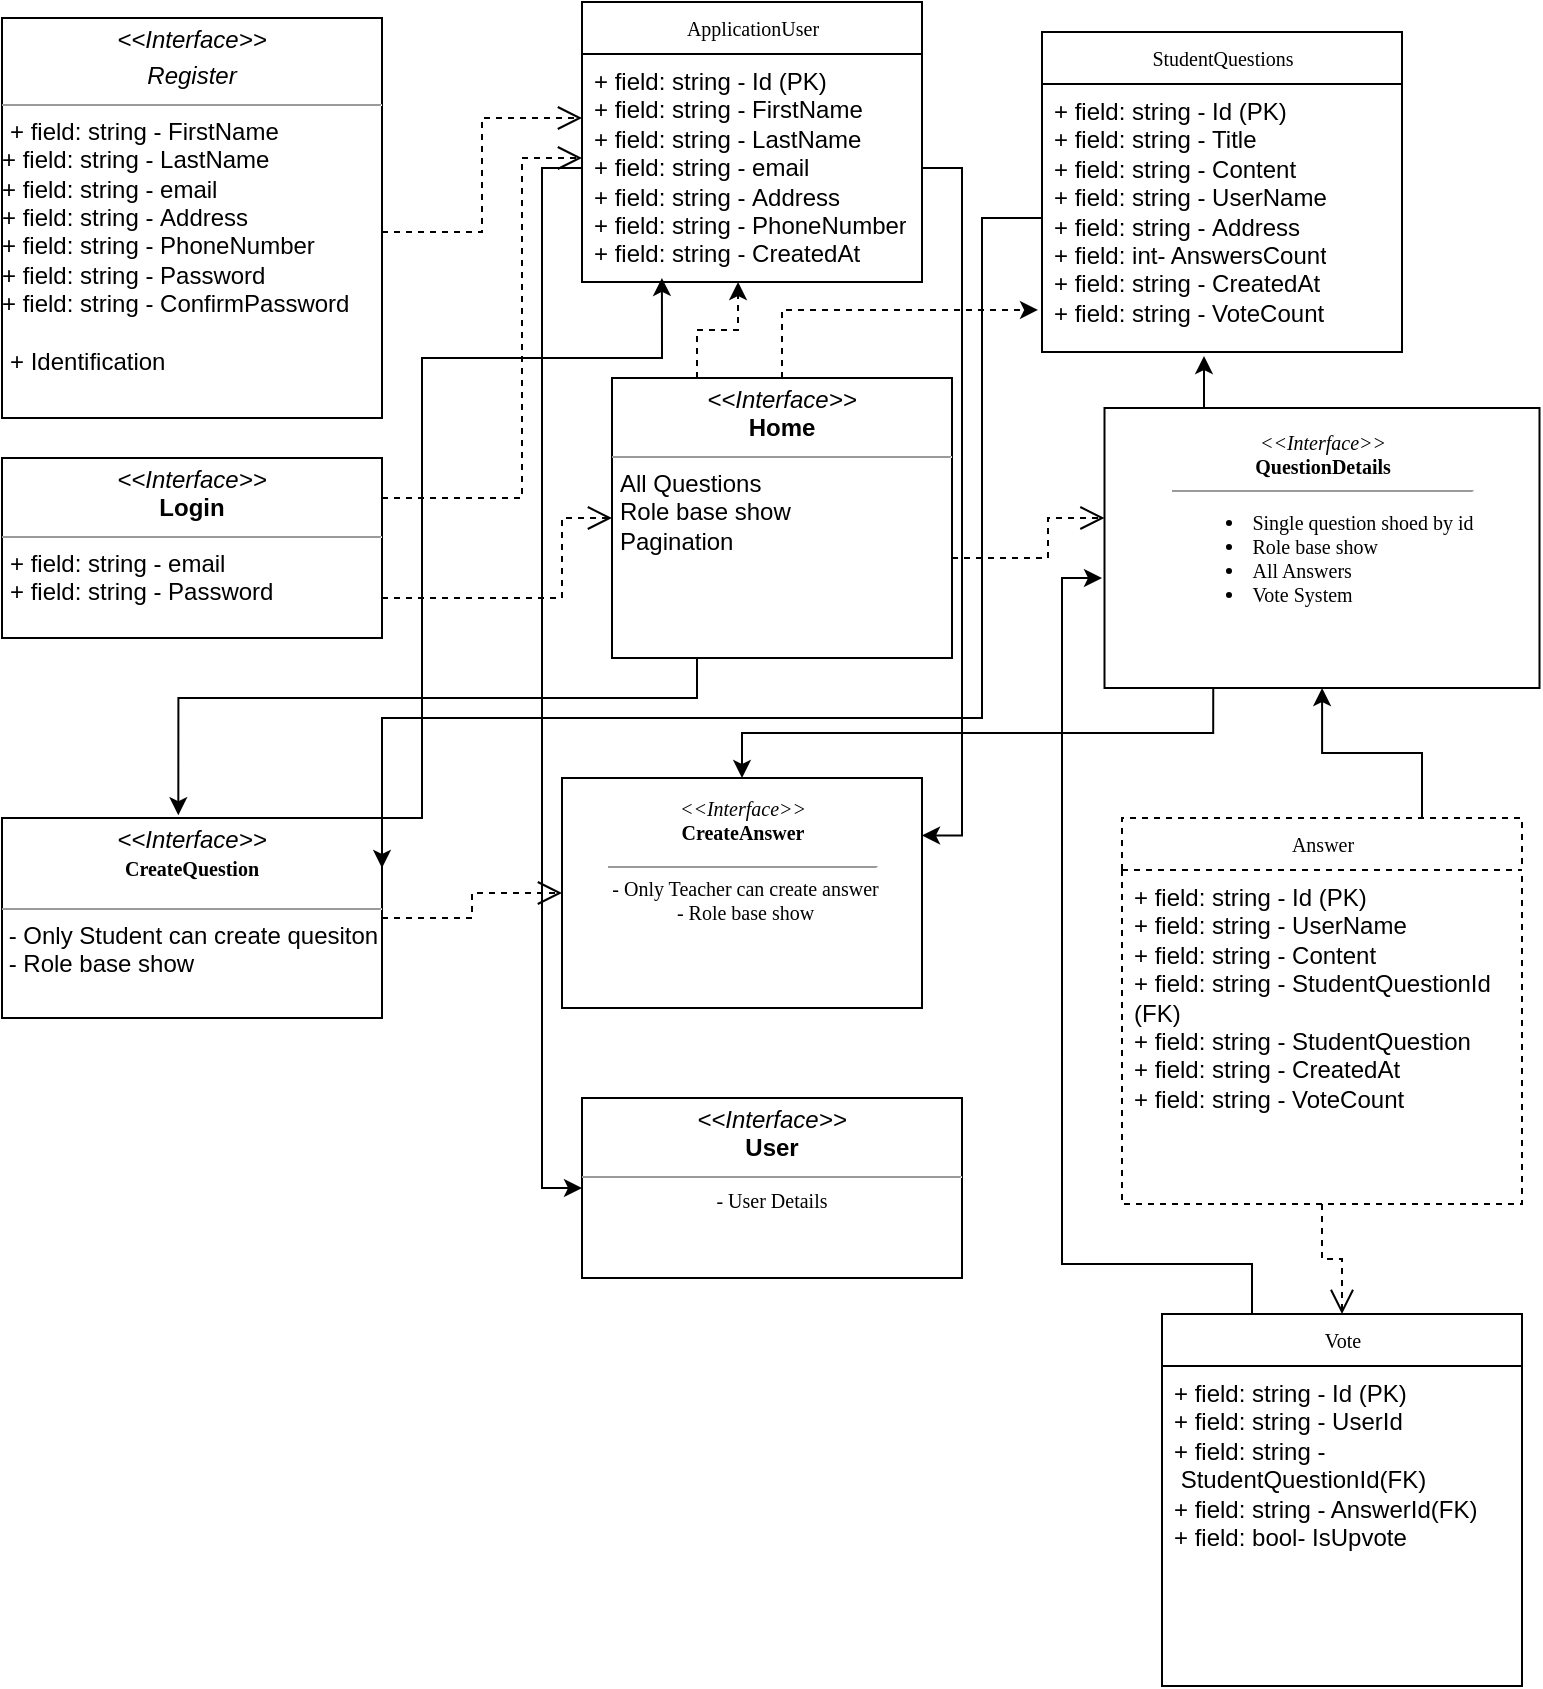 <mxfile version="24.4.13" type="device">
  <diagram name="Page-1" id="c4acf3e9-155e-7222-9cf6-157b1a14988f">
    <mxGraphModel dx="800" dy="425" grid="1" gridSize="10" guides="1" tooltips="1" connect="1" arrows="1" fold="1" page="1" pageScale="1" pageWidth="850" pageHeight="1100" background="none" math="0" shadow="0">
      <root>
        <mxCell id="0" />
        <mxCell id="1" parent="0" />
        <mxCell id="lR-lPLE92mLA99ciqeRs-10" style="edgeStyle=orthogonalEdgeStyle;rounded=0;orthogonalLoop=1;jettySize=auto;html=1;exitX=0.25;exitY=0;exitDx=0;exitDy=0;entryX=0;entryY=0.75;entryDx=0;entryDy=0;" edge="1" parent="1" source="17acba5748e5396b-2">
          <mxGeometry relative="1" as="geometry">
            <mxPoint x="685" y="673" as="sourcePoint" />
            <mxPoint x="610" y="330" as="targetPoint" />
            <Array as="points">
              <mxPoint x="685" y="673" />
              <mxPoint x="590" y="673" />
              <mxPoint x="590" y="330" />
            </Array>
          </mxGeometry>
        </mxCell>
        <mxCell id="17acba5748e5396b-2" value="Vote" style="swimlane;html=1;fontStyle=0;childLayout=stackLayout;horizontal=1;startSize=26;fillColor=none;horizontalStack=0;resizeParent=1;resizeLast=0;collapsible=1;marginBottom=0;swimlaneFillColor=#ffffff;rounded=0;shadow=0;comic=0;labelBackgroundColor=none;strokeWidth=1;fontFamily=Verdana;fontSize=10;align=center;" parent="1" vertex="1">
          <mxGeometry x="640" y="698" width="180" height="186" as="geometry" />
        </mxCell>
        <mxCell id="17acba5748e5396b-9" value="+ field: string - Id (PK)&lt;div&gt;+ field: string -&amp;nbsp;UserId&lt;br&gt;&lt;div&gt;+ field: string -&amp;nbsp;StudentQuestionId(FK)&lt;br&gt;&lt;/div&gt;&lt;div&gt;+ field: string - AnswerId(FK)&lt;/div&gt;&lt;/div&gt;&lt;div&gt;+ field: bool-&amp;nbsp;IsUpvote&lt;/div&gt;" style="text;html=1;strokeColor=none;fillColor=none;align=left;verticalAlign=top;spacingLeft=4;spacingRight=4;whiteSpace=wrap;overflow=hidden;rotatable=0;points=[[0,0.5],[1,0.5]];portConstraint=eastwest;" parent="17acba5748e5396b-2" vertex="1">
          <mxGeometry y="26" width="180" height="154" as="geometry" />
        </mxCell>
        <mxCell id="17acba5748e5396b-20" value="ApplicationUser" style="swimlane;html=1;fontStyle=0;childLayout=stackLayout;horizontal=1;startSize=26;fillColor=none;horizontalStack=0;resizeParent=1;resizeLast=0;collapsible=1;marginBottom=0;swimlaneFillColor=#ffffff;rounded=0;shadow=0;comic=0;labelBackgroundColor=none;strokeWidth=1;fontFamily=Verdana;fontSize=10;align=center;" parent="1" vertex="1">
          <mxGeometry x="350" y="42" width="170" height="140" as="geometry" />
        </mxCell>
        <mxCell id="17acba5748e5396b-24" value="&lt;div&gt;&lt;br&gt;&lt;/div&gt;" style="text;html=1;strokeColor=none;fillColor=none;align=left;verticalAlign=top;spacingLeft=4;spacingRight=4;whiteSpace=wrap;overflow=hidden;rotatable=0;points=[[0,0.5],[1,0.5]];portConstraint=eastwest;" parent="17acba5748e5396b-20" vertex="1">
          <mxGeometry y="26" width="170" as="geometry" />
        </mxCell>
        <mxCell id="17acba5748e5396b-30" value="StudentQuestions" style="swimlane;html=1;fontStyle=0;childLayout=stackLayout;horizontal=1;startSize=26;fillColor=none;horizontalStack=0;resizeParent=1;resizeLast=0;collapsible=1;marginBottom=0;swimlaneFillColor=#ffffff;rounded=0;shadow=0;comic=0;labelBackgroundColor=none;strokeWidth=1;fontFamily=Verdana;fontSize=10;align=center;" parent="1" vertex="1">
          <mxGeometry x="580" y="57" width="180" height="160" as="geometry" />
        </mxCell>
        <mxCell id="17acba5748e5396b-31" value="+ field: string - Id (PK)&lt;div&gt;+ field: string -&amp;nbsp;Title&lt;br&gt;&lt;div&gt;+ field: string -&amp;nbsp;Content&lt;br&gt;&lt;/div&gt;&lt;div&gt;+ field: string - UserName&lt;br&gt;&lt;/div&gt;&lt;div&gt;+ field: string -&amp;nbsp;Address&lt;br&gt;&lt;/div&gt;&lt;div&gt;+ field: int- AnswersCount&lt;br&gt;&lt;/div&gt;&lt;div&gt;+ field: string -&amp;nbsp;CreatedAt&lt;/div&gt;&lt;/div&gt;&lt;div&gt;+ field: string -&amp;nbsp;VoteCount&lt;br&gt;&lt;/div&gt;" style="text;html=1;strokeColor=none;fillColor=none;align=left;verticalAlign=top;spacingLeft=4;spacingRight=4;whiteSpace=wrap;overflow=hidden;rotatable=0;points=[[0,0.5],[1,0.5]];portConstraint=eastwest;" parent="17acba5748e5396b-30" vertex="1">
          <mxGeometry y="26" width="180" height="134" as="geometry" />
        </mxCell>
        <mxCell id="5d2195bd80daf111-41" style="edgeStyle=orthogonalEdgeStyle;rounded=0;html=1;dashed=1;labelBackgroundColor=none;startFill=0;endArrow=open;endFill=0;endSize=10;fontFamily=Verdana;fontSize=10;" parent="1" source="5d2195bd80daf111-5" target="17acba5748e5396b-2" edge="1">
          <mxGeometry relative="1" as="geometry">
            <Array as="points" />
          </mxGeometry>
        </mxCell>
        <mxCell id="lR-lPLE92mLA99ciqeRs-9" style="edgeStyle=orthogonalEdgeStyle;rounded=0;orthogonalLoop=1;jettySize=auto;html=1;exitX=0.75;exitY=0;exitDx=0;exitDy=0;" edge="1" parent="1" source="5d2195bd80daf111-5" target="5d2195bd80daf111-17">
          <mxGeometry relative="1" as="geometry" />
        </mxCell>
        <mxCell id="5d2195bd80daf111-5" value="Answer" style="swimlane;html=1;fontStyle=0;childLayout=stackLayout;horizontal=1;startSize=26;fillColor=none;horizontalStack=0;resizeParent=1;resizeLast=0;collapsible=1;marginBottom=0;swimlaneFillColor=#ffffff;rounded=0;shadow=0;comic=0;labelBackgroundColor=none;strokeWidth=1;fontFamily=Verdana;fontSize=10;align=center;dashed=1;" parent="1" vertex="1">
          <mxGeometry x="620" y="450" width="200" height="193" as="geometry" />
        </mxCell>
        <mxCell id="5d2195bd80daf111-6" value="+ field: string - Id (PK)&lt;div&gt;+ field: string -&amp;nbsp;UserName&lt;br&gt;&lt;div&gt;+ field: string -&amp;nbsp;Content&lt;br&gt;&lt;/div&gt;&lt;div&gt;+ field: string - StudentQuestionId (FK)&lt;br&gt;&lt;/div&gt;&lt;div&gt;+ field: string -&amp;nbsp;StudentQuestion&lt;/div&gt;&lt;div&gt;+ field: string -&amp;nbsp;CreatedAt&lt;/div&gt;&lt;/div&gt;&lt;div&gt;+ field: string -&amp;nbsp;VoteCount&lt;/div&gt;" style="text;html=1;strokeColor=none;fillColor=none;align=left;verticalAlign=top;spacingLeft=4;spacingRight=4;whiteSpace=wrap;overflow=hidden;rotatable=0;points=[[0,0.5],[1,0.5]];portConstraint=eastwest;" parent="5d2195bd80daf111-5" vertex="1">
          <mxGeometry y="26" width="200" height="164" as="geometry" />
        </mxCell>
        <mxCell id="5d2195bd80daf111-10" value="&lt;p style=&quot;margin:0px;margin-top:4px;text-align:center;&quot;&gt;&lt;i&gt;&amp;lt;&amp;lt;Interface&amp;gt;&amp;gt;&lt;/i&gt;&lt;br&gt;&lt;b&gt;User&lt;/b&gt;&lt;/p&gt;&lt;hr size=&quot;1&quot;&gt;&lt;div style=&quot;font-family: Verdana; font-size: 10px; text-align: center;&quot;&gt;- User Details&lt;/div&gt;" style="verticalAlign=top;align=left;overflow=fill;fontSize=12;fontFamily=Helvetica;html=1;rounded=0;shadow=0;comic=0;labelBackgroundColor=none;strokeWidth=1" parent="1" vertex="1">
          <mxGeometry x="350" y="590" width="190" height="90" as="geometry" />
        </mxCell>
        <mxCell id="5d2195bd80daf111-13" value="&lt;div&gt;&lt;i style=&quot;background-color: initial;&quot;&gt;&amp;lt;&amp;lt;Interface&amp;gt;&amp;gt;&lt;/i&gt;&lt;/div&gt;&lt;b&gt;CreateAnswer&lt;/b&gt;&lt;p&gt;&lt;/p&gt;&lt;hr size=&quot;1&quot;&gt;&lt;p style=&quot;margin: 0px 0px 0px 4px; font-size: 11px;&quot;&gt;&lt;/p&gt;&lt;span style=&quot;background-color: initial;&quot;&gt;&lt;div&gt;&amp;nbsp;- Only Teacher can create answer&lt;/div&gt;&amp;nbsp;- Role base show&lt;/span&gt;&lt;p&gt;&lt;/p&gt;&lt;p style=&quot;margin: 0px 0px 0px 4px;&quot;&gt;&lt;br&gt;&lt;/p&gt;&lt;p style=&quot;margin: 0px 0px 0px 4px;&quot;&gt;&lt;br style=&quot;font-family: Helvetica; font-size: 12px; text-align: left;&quot;&gt;&lt;/p&gt;" style="html=1;rounded=0;shadow=0;comic=0;labelBackgroundColor=none;strokeWidth=1;fontFamily=Verdana;fontSize=10;align=center;" parent="1" vertex="1">
          <mxGeometry x="340" y="430" width="180" height="115" as="geometry" />
        </mxCell>
        <mxCell id="5d2195bd80daf111-26" style="edgeStyle=orthogonalEdgeStyle;rounded=0;html=1;dashed=1;labelBackgroundColor=none;startFill=0;endArrow=open;endFill=0;endSize=10;fontFamily=Verdana;fontSize=10;" parent="1" source="5d2195bd80daf111-15" target="5d2195bd80daf111-17" edge="1">
          <mxGeometry relative="1" as="geometry">
            <Array as="points">
              <mxPoint x="583" y="320" />
              <mxPoint x="583" y="300" />
            </Array>
          </mxGeometry>
        </mxCell>
        <mxCell id="5d2195bd80daf111-15" value="&lt;p style=&quot;margin:0px;margin-top:4px;text-align:center;&quot;&gt;&lt;i&gt;&amp;lt;&amp;lt;Interface&amp;gt;&amp;gt;&lt;/i&gt;&lt;br&gt;&lt;b&gt;Home&lt;/b&gt;&lt;/p&gt;&lt;hr size=&quot;1&quot;&gt;&lt;p style=&quot;margin:0px;margin-left:4px;&quot;&gt;All Questions&lt;/p&gt;&lt;p style=&quot;margin:0px;margin-left:4px;&quot;&gt;Role base show&lt;/p&gt;&lt;p style=&quot;margin:0px;margin-left:4px;&quot;&gt;Pagination&lt;/p&gt;&lt;p style=&quot;margin:0px;margin-left:4px;&quot;&gt;&lt;br&gt;&lt;/p&gt;" style="verticalAlign=top;align=left;overflow=fill;fontSize=12;fontFamily=Helvetica;html=1;rounded=0;shadow=0;comic=0;labelBackgroundColor=none;strokeWidth=1;" parent="1" vertex="1">
          <mxGeometry x="365" y="230" width="170" height="140" as="geometry" />
        </mxCell>
        <mxCell id="lR-lPLE92mLA99ciqeRs-21" style="edgeStyle=orthogonalEdgeStyle;rounded=0;orthogonalLoop=1;jettySize=auto;html=1;exitX=0.25;exitY=1;exitDx=0;exitDy=0;" edge="1" parent="1" source="5d2195bd80daf111-17" target="5d2195bd80daf111-13">
          <mxGeometry relative="1" as="geometry" />
        </mxCell>
        <mxCell id="5d2195bd80daf111-17" value="&lt;p style=&quot;margin: 4px 0px 0px;&quot;&gt;&lt;i&gt;&amp;lt;&amp;lt;Interface&amp;gt;&amp;gt;&lt;/i&gt;&lt;br&gt;&lt;b&gt;QuestionDetails&lt;/b&gt;&lt;/p&gt;&lt;hr size=&quot;1&quot;&gt;&lt;p style=&quot;margin: 0px 0px 0px 4px; font-size: 11px;&quot;&gt;&lt;/p&gt;&lt;ul&gt;&lt;li style=&quot;text-align: left;&quot;&gt;&lt;span style=&quot;background-color: initial;&quot;&gt;Single question shoed by id&lt;/span&gt;&lt;/li&gt;&lt;li style=&quot;text-align: left;&quot;&gt;&lt;span style=&quot;background-color: initial;&quot;&gt;Role base show&lt;/span&gt;&lt;/li&gt;&lt;li style=&quot;text-align: left;&quot;&gt;All Answers&lt;/li&gt;&lt;li style=&quot;text-align: left;&quot;&gt;Vote System&lt;/li&gt;&lt;/ul&gt;&lt;p&gt;&lt;/p&gt;&lt;p style=&quot;margin: 0px 0px 0px 4px;&quot;&gt;&lt;br&gt;&lt;/p&gt;&lt;p style=&quot;margin: 0px 0px 0px 4px;&quot;&gt;&lt;br style=&quot;font-family: Helvetica; font-size: 12px; text-align: left;&quot;&gt;&lt;/p&gt;" style="html=1;rounded=0;shadow=0;comic=0;labelBackgroundColor=none;strokeWidth=1;fontFamily=Verdana;fontSize=10;align=center;" parent="1" vertex="1">
          <mxGeometry x="611.25" y="245" width="217.5" height="140" as="geometry" />
        </mxCell>
        <mxCell id="5d2195bd80daf111-21" style="edgeStyle=orthogonalEdgeStyle;rounded=0;html=1;labelBackgroundColor=none;startFill=0;endArrow=open;endFill=0;endSize=10;fontFamily=Verdana;fontSize=10;dashed=1;" parent="1" source="5d2195bd80daf111-18" target="17acba5748e5396b-20" edge="1">
          <mxGeometry relative="1" as="geometry">
            <Array as="points">
              <mxPoint x="300" y="157" />
              <mxPoint x="300" y="100" />
            </Array>
          </mxGeometry>
        </mxCell>
        <mxCell id="5d2195bd80daf111-18" value="&lt;p style=&quot;margin:0px;margin-top:4px;text-align:center;&quot;&gt;&lt;i&gt;&amp;lt;&amp;lt;Interface&amp;gt;&amp;gt;&lt;/i&gt;&lt;i&gt;&lt;br&gt;&lt;/i&gt;&lt;/p&gt;&lt;p style=&quot;margin:0px;margin-top:4px;text-align:center;&quot;&gt;&lt;i&gt;Register&lt;/i&gt;&lt;/p&gt;&lt;hr size=&quot;1&quot;&gt;&lt;p style=&quot;margin:0px;margin-left:4px;&quot;&gt;&lt;span style=&quot;text-wrap: wrap; background-color: initial;&quot;&gt;+ field: string -&amp;nbsp;FirstName&lt;/span&gt;&lt;br&gt;&lt;/p&gt;&lt;div style=&quot;text-wrap: wrap;&quot;&gt;&lt;div&gt;+ field: string -&amp;nbsp;LastName&lt;br&gt;&lt;/div&gt;&lt;div&gt;+ field: string - email&lt;br&gt;&lt;/div&gt;&lt;div&gt;+ field: string -&amp;nbsp;Address&lt;br&gt;&lt;/div&gt;&lt;div&gt;+ field: string - PhoneNumber&lt;br&gt;&lt;/div&gt;&lt;div&gt;&lt;div&gt;&lt;div&gt;+ field: string - Password&lt;br&gt;&lt;/div&gt;&lt;div&gt;&lt;div&gt;&lt;div&gt;+ field: string - ConfirmPassword&lt;/div&gt;&lt;/div&gt;&lt;/div&gt;&lt;div&gt;&lt;/div&gt;&lt;/div&gt;&lt;p style=&quot;margin: 0px 0px 0px 4px;&quot;&gt;&lt;br&gt;&lt;/p&gt;&lt;/div&gt;&lt;/div&gt;&lt;p style=&quot;margin:0px;margin-left:4px;&quot;&gt;+ Identification&lt;/p&gt;" style="verticalAlign=top;align=left;overflow=fill;fontSize=12;fontFamily=Helvetica;html=1;rounded=0;shadow=0;comic=0;labelBackgroundColor=none;strokeWidth=1" parent="1" vertex="1">
          <mxGeometry x="60" y="50" width="190" height="200" as="geometry" />
        </mxCell>
        <mxCell id="5d2195bd80daf111-23" style="edgeStyle=orthogonalEdgeStyle;rounded=0;html=1;dashed=1;labelBackgroundColor=none;startFill=0;endArrow=open;endFill=0;endSize=10;fontFamily=Verdana;fontSize=10;" parent="1" source="5d2195bd80daf111-19" target="17acba5748e5396b-20" edge="1">
          <mxGeometry relative="1" as="geometry">
            <Array as="points">
              <mxPoint x="320" y="290" />
              <mxPoint x="320" y="120" />
            </Array>
          </mxGeometry>
        </mxCell>
        <mxCell id="5d2195bd80daf111-25" style="edgeStyle=orthogonalEdgeStyle;rounded=0;html=1;dashed=1;labelBackgroundColor=none;startFill=0;endArrow=open;endFill=0;endSize=10;fontFamily=Verdana;fontSize=10;" parent="1" source="5d2195bd80daf111-19" target="5d2195bd80daf111-15" edge="1">
          <mxGeometry relative="1" as="geometry">
            <Array as="points">
              <mxPoint x="340" y="340" />
              <mxPoint x="340" y="300" />
            </Array>
          </mxGeometry>
        </mxCell>
        <mxCell id="5d2195bd80daf111-19" value="&lt;p style=&quot;margin:0px;margin-top:4px;text-align:center;&quot;&gt;&lt;i&gt;&amp;lt;&amp;lt;Interface&amp;gt;&amp;gt;&lt;/i&gt;&lt;br&gt;&lt;b&gt;Login&lt;/b&gt;&lt;/p&gt;&lt;hr size=&quot;1&quot;&gt;&lt;p style=&quot;margin:0px;margin-left:4px;&quot;&gt;&lt;span style=&quot;text-wrap: wrap;&quot;&gt;+ field: string - email&lt;/span&gt;&lt;br&gt;&lt;/p&gt;&lt;p style=&quot;margin:0px;margin-left:4px;&quot;&gt;&lt;span style=&quot;text-wrap: wrap; background-color: initial;&quot;&gt;+ field: string - Password&lt;/span&gt;&lt;/p&gt;&lt;p style=&quot;margin:0px;margin-left:4px;&quot;&gt;&lt;br&gt;&lt;/p&gt;&lt;p style=&quot;margin:0px;margin-left:4px;&quot;&gt;&lt;br&gt;&lt;/p&gt;" style="verticalAlign=top;align=left;overflow=fill;fontSize=12;fontFamily=Helvetica;html=1;rounded=0;shadow=0;comic=0;labelBackgroundColor=none;strokeWidth=1" parent="1" vertex="1">
          <mxGeometry x="60" y="270" width="190" height="90" as="geometry" />
        </mxCell>
        <mxCell id="5d2195bd80daf111-29" style="edgeStyle=orthogonalEdgeStyle;rounded=0;html=1;dashed=1;labelBackgroundColor=none;startFill=0;endArrow=open;endFill=0;endSize=10;fontFamily=Verdana;fontSize=10;" parent="1" source="5d2195bd80daf111-20" target="5d2195bd80daf111-13" edge="1">
          <mxGeometry relative="1" as="geometry" />
        </mxCell>
        <mxCell id="lR-lPLE92mLA99ciqeRs-14" style="edgeStyle=orthogonalEdgeStyle;rounded=0;orthogonalLoop=1;jettySize=auto;html=1;exitX=0.75;exitY=0;exitDx=0;exitDy=0;entryX=0.235;entryY=0.982;entryDx=0;entryDy=0;entryPerimeter=0;" edge="1" parent="1" source="5d2195bd80daf111-20" target="17acba5748e5396b-21">
          <mxGeometry relative="1" as="geometry">
            <mxPoint x="390" y="190" as="targetPoint" />
            <Array as="points">
              <mxPoint x="270" y="450" />
              <mxPoint x="270" y="220" />
              <mxPoint x="390" y="220" />
            </Array>
          </mxGeometry>
        </mxCell>
        <mxCell id="5d2195bd80daf111-20" value="&lt;p style=&quot;margin: 4px 0px 0px;&quot;&gt;&lt;/p&gt;&lt;div style=&quot;text-align: center;&quot;&gt;&lt;i style=&quot;background-color: initial;&quot;&gt;&amp;lt;&amp;lt;Interface&amp;gt;&amp;gt;&lt;/i&gt;&lt;/div&gt;&lt;b&gt;&lt;div style=&quot;text-align: center;&quot;&gt;&lt;b style=&quot;font-family: Verdana; font-size: 10px;&quot;&gt;CreateQuestion&lt;/b&gt;&lt;br&gt;&lt;/div&gt;&lt;/b&gt;&lt;p&gt;&lt;/p&gt;&lt;hr size=&quot;1&quot;&gt;&lt;p style=&quot;margin: 0px 0px 0px 4px; font-size: 11px;&quot;&gt;&lt;/p&gt;&lt;span style=&quot;background-color: initial;&quot;&gt;&lt;div style=&quot;&quot;&gt;&lt;div style=&quot;&quot;&gt;&amp;nbsp;- Only Student can create quesiton&lt;/div&gt;&lt;span style=&quot;background-color: initial;&quot;&gt;&lt;div style=&quot;&quot;&gt;&lt;span style=&quot;background-color: initial;&quot;&gt;&amp;nbsp;- Role base show&lt;/span&gt;&lt;/div&gt;&lt;/span&gt;&lt;/div&gt;&lt;/span&gt;&lt;p&gt;&lt;/p&gt;&lt;p style=&quot;margin: 0px 0px 0px 4px;&quot;&gt;&lt;br&gt;&lt;/p&gt;&lt;p style=&quot;margin: 0px 0px 0px 4px;&quot;&gt;&lt;br&gt;&lt;/p&gt;" style="verticalAlign=top;align=left;overflow=fill;fontSize=12;fontFamily=Helvetica;html=1;rounded=0;shadow=0;comic=0;labelBackgroundColor=none;strokeWidth=1" parent="1" vertex="1">
          <mxGeometry x="60" y="450" width="190" height="100" as="geometry" />
        </mxCell>
        <mxCell id="lR-lPLE92mLA99ciqeRs-20" style="edgeStyle=orthogonalEdgeStyle;rounded=0;orthogonalLoop=1;jettySize=auto;html=1;exitX=1;exitY=0.5;exitDx=0;exitDy=0;entryX=1;entryY=0.25;entryDx=0;entryDy=0;" edge="1" parent="1" source="17acba5748e5396b-21" target="5d2195bd80daf111-13">
          <mxGeometry relative="1" as="geometry" />
        </mxCell>
        <mxCell id="lR-lPLE92mLA99ciqeRs-23" style="edgeStyle=orthogonalEdgeStyle;rounded=0;orthogonalLoop=1;jettySize=auto;html=1;exitX=0;exitY=0.5;exitDx=0;exitDy=0;entryX=0;entryY=0.5;entryDx=0;entryDy=0;" edge="1" parent="1" source="17acba5748e5396b-21" target="5d2195bd80daf111-10">
          <mxGeometry relative="1" as="geometry" />
        </mxCell>
        <mxCell id="17acba5748e5396b-21" value="+ field: string - Id (PK)&lt;div&gt;+ field: string -&amp;nbsp;FirstName&lt;br&gt;&lt;div&gt;+ field: string -&amp;nbsp;LastName&lt;br&gt;&lt;/div&gt;&lt;div&gt;+ field: string - email&lt;br&gt;&lt;/div&gt;&lt;div&gt;+ field: string -&amp;nbsp;Address&lt;br&gt;&lt;/div&gt;&lt;div&gt;+ field: string - PhoneNumber&lt;br&gt;&lt;/div&gt;&lt;div&gt;+ field: string -&amp;nbsp;CreatedAt&lt;/div&gt;&lt;/div&gt;" style="text;html=1;strokeColor=none;fillColor=none;align=left;verticalAlign=top;spacingLeft=4;spacingRight=4;whiteSpace=wrap;overflow=hidden;rotatable=0;points=[[0,0.5],[1,0.5]];portConstraint=eastwest;" parent="1" vertex="1">
          <mxGeometry x="350" y="68" width="170" height="114" as="geometry" />
        </mxCell>
        <mxCell id="lR-lPLE92mLA99ciqeRs-7" style="edgeStyle=orthogonalEdgeStyle;rounded=0;orthogonalLoop=1;jettySize=auto;html=1;exitX=0.25;exitY=0;exitDx=0;exitDy=0;entryX=0.459;entryY=1;entryDx=0;entryDy=0;entryPerimeter=0;dashed=1;" edge="1" parent="1" source="5d2195bd80daf111-15" target="17acba5748e5396b-21">
          <mxGeometry relative="1" as="geometry" />
        </mxCell>
        <mxCell id="lR-lPLE92mLA99ciqeRs-8" style="edgeStyle=orthogonalEdgeStyle;rounded=0;orthogonalLoop=1;jettySize=auto;html=1;exitX=0.5;exitY=0;exitDx=0;exitDy=0;entryX=-0.011;entryY=0.843;entryDx=0;entryDy=0;entryPerimeter=0;dashed=1;" edge="1" parent="1" source="5d2195bd80daf111-15" target="17acba5748e5396b-31">
          <mxGeometry relative="1" as="geometry" />
        </mxCell>
        <mxCell id="lR-lPLE92mLA99ciqeRs-11" style="edgeStyle=orthogonalEdgeStyle;rounded=0;orthogonalLoop=1;jettySize=auto;html=1;exitX=0.25;exitY=0;exitDx=0;exitDy=0;entryX=0.45;entryY=1.015;entryDx=0;entryDy=0;entryPerimeter=0;" edge="1" parent="1" source="5d2195bd80daf111-17" target="17acba5748e5396b-31">
          <mxGeometry relative="1" as="geometry" />
        </mxCell>
        <mxCell id="lR-lPLE92mLA99ciqeRs-16" style="edgeStyle=orthogonalEdgeStyle;rounded=0;orthogonalLoop=1;jettySize=auto;html=1;exitX=0;exitY=0.5;exitDx=0;exitDy=0;entryX=1;entryY=0.25;entryDx=0;entryDy=0;" edge="1" parent="1" source="17acba5748e5396b-31" target="5d2195bd80daf111-20">
          <mxGeometry relative="1" as="geometry">
            <Array as="points">
              <mxPoint x="550" y="150" />
              <mxPoint x="550" y="400" />
              <mxPoint x="250" y="400" />
            </Array>
          </mxGeometry>
        </mxCell>
        <mxCell id="lR-lPLE92mLA99ciqeRs-17" style="edgeStyle=orthogonalEdgeStyle;rounded=0;orthogonalLoop=1;jettySize=auto;html=1;exitX=0.25;exitY=1;exitDx=0;exitDy=0;entryX=0.464;entryY=-0.014;entryDx=0;entryDy=0;entryPerimeter=0;" edge="1" parent="1" source="5d2195bd80daf111-15" target="5d2195bd80daf111-20">
          <mxGeometry relative="1" as="geometry">
            <Array as="points">
              <mxPoint x="408" y="390" />
              <mxPoint x="148" y="390" />
            </Array>
          </mxGeometry>
        </mxCell>
        <mxCell id="lR-lPLE92mLA99ciqeRs-22" style="edgeStyle=orthogonalEdgeStyle;rounded=0;orthogonalLoop=1;jettySize=auto;html=1;exitX=0.5;exitY=1;exitDx=0;exitDy=0;" edge="1" parent="1" source="5d2195bd80daf111-10" target="5d2195bd80daf111-10">
          <mxGeometry relative="1" as="geometry" />
        </mxCell>
      </root>
    </mxGraphModel>
  </diagram>
</mxfile>
